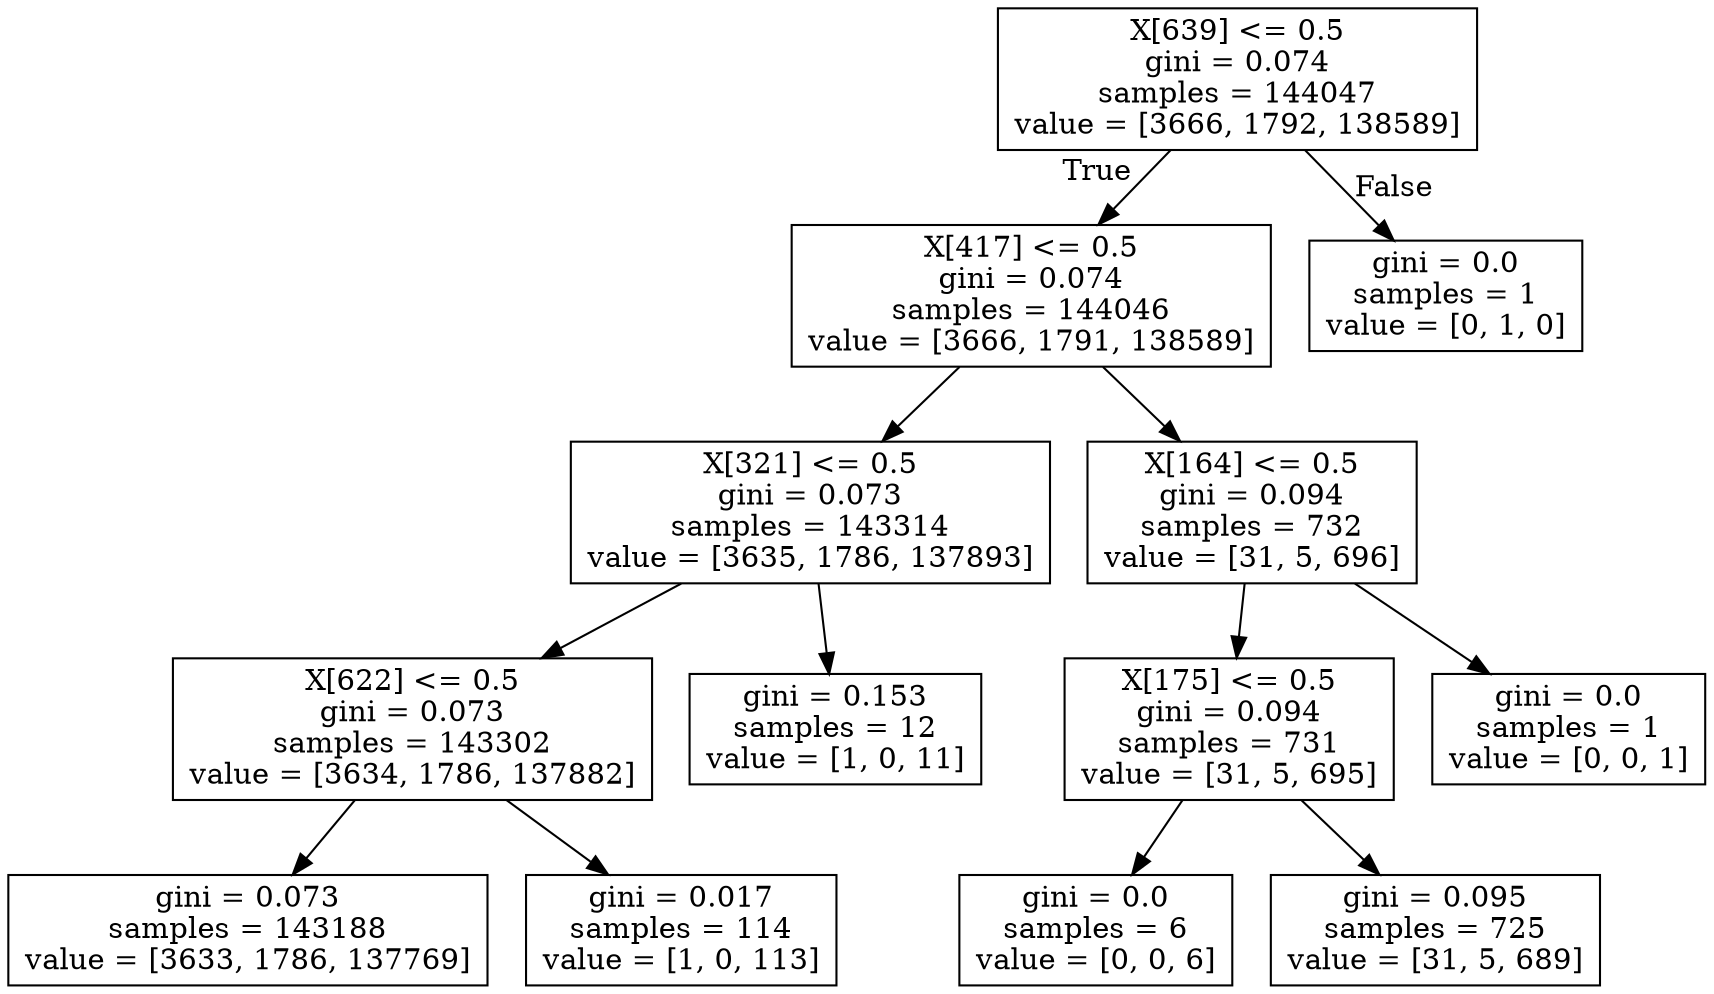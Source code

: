 digraph Tree {
node [shape=box] ;
0 [label="X[639] <= 0.5\ngini = 0.074\nsamples = 144047\nvalue = [3666, 1792, 138589]"] ;
1 [label="X[417] <= 0.5\ngini = 0.074\nsamples = 144046\nvalue = [3666, 1791, 138589]"] ;
0 -> 1 [labeldistance=2.5, labelangle=45, headlabel="True"] ;
2 [label="X[321] <= 0.5\ngini = 0.073\nsamples = 143314\nvalue = [3635, 1786, 137893]"] ;
1 -> 2 ;
3 [label="X[622] <= 0.5\ngini = 0.073\nsamples = 143302\nvalue = [3634, 1786, 137882]"] ;
2 -> 3 ;
4 [label="gini = 0.073\nsamples = 143188\nvalue = [3633, 1786, 137769]"] ;
3 -> 4 ;
5 [label="gini = 0.017\nsamples = 114\nvalue = [1, 0, 113]"] ;
3 -> 5 ;
6 [label="gini = 0.153\nsamples = 12\nvalue = [1, 0, 11]"] ;
2 -> 6 ;
7 [label="X[164] <= 0.5\ngini = 0.094\nsamples = 732\nvalue = [31, 5, 696]"] ;
1 -> 7 ;
8 [label="X[175] <= 0.5\ngini = 0.094\nsamples = 731\nvalue = [31, 5, 695]"] ;
7 -> 8 ;
9 [label="gini = 0.0\nsamples = 6\nvalue = [0, 0, 6]"] ;
8 -> 9 ;
10 [label="gini = 0.095\nsamples = 725\nvalue = [31, 5, 689]"] ;
8 -> 10 ;
11 [label="gini = 0.0\nsamples = 1\nvalue = [0, 0, 1]"] ;
7 -> 11 ;
12 [label="gini = 0.0\nsamples = 1\nvalue = [0, 1, 0]"] ;
0 -> 12 [labeldistance=2.5, labelangle=-45, headlabel="False"] ;
}